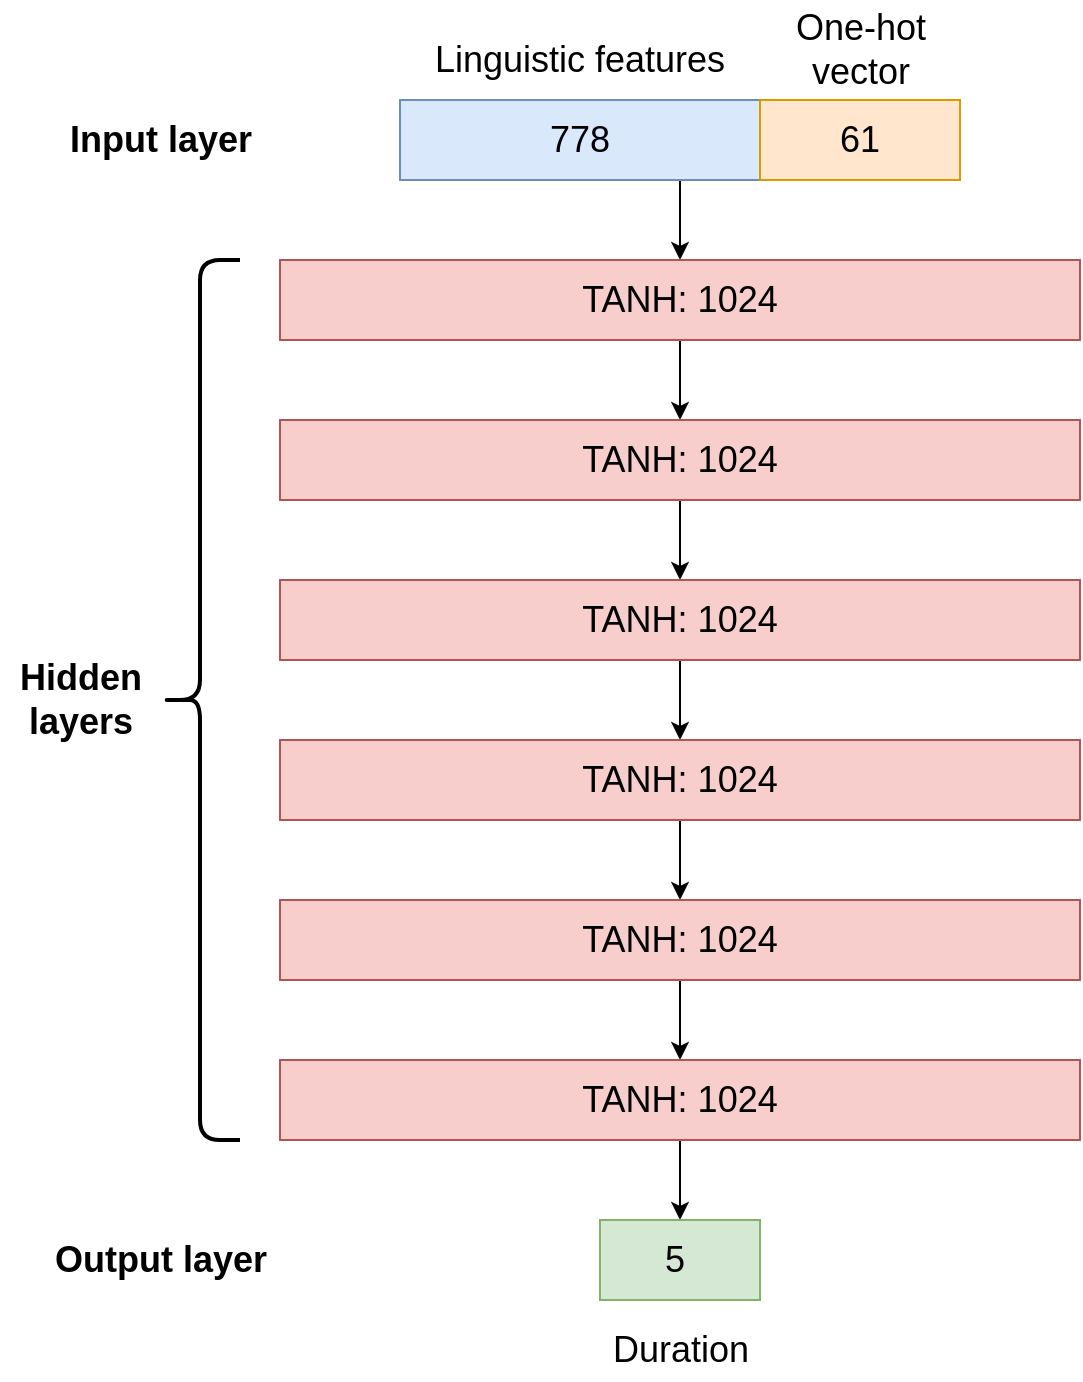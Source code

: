 <mxfile version="13.2.6" type="device"><diagram id="I55tFQNqMCxuvCFCcSa_" name="Page-1"><mxGraphModel dx="1422" dy="800" grid="1" gridSize="10" guides="1" tooltips="1" connect="1" arrows="1" fold="1" page="0" pageScale="1" pageWidth="827" pageHeight="1169" math="0" shadow="0"><root><mxCell id="0"/><mxCell id="1" parent="0"/><mxCell id="ynIn-V9QB6B_TgELilLi-1" style="edgeStyle=orthogonalEdgeStyle;rounded=0;orthogonalLoop=1;jettySize=auto;html=1;exitX=0.5;exitY=1;exitDx=0;exitDy=0;fontSize=18;" edge="1" parent="1" source="ynIn-V9QB6B_TgELilLi-2" target="ynIn-V9QB6B_TgELilLi-4"><mxGeometry relative="1" as="geometry"><Array as="points"><mxPoint x="400" y="160"/></Array></mxGeometry></mxCell><mxCell id="ynIn-V9QB6B_TgELilLi-2" value="778" style="rounded=0;whiteSpace=wrap;html=1;rotation=0;fillColor=#dae8fc;strokeColor=#6c8ebf;fontSize=18;" vertex="1" parent="1"><mxGeometry x="260" y="120" width="180" height="40" as="geometry"/></mxCell><mxCell id="ynIn-V9QB6B_TgELilLi-3" style="edgeStyle=orthogonalEdgeStyle;rounded=0;orthogonalLoop=1;jettySize=auto;html=1;exitX=0.5;exitY=1;exitDx=0;exitDy=0;fontSize=18;" edge="1" parent="1" source="ynIn-V9QB6B_TgELilLi-4" target="ynIn-V9QB6B_TgELilLi-6"><mxGeometry relative="1" as="geometry"/></mxCell><mxCell id="ynIn-V9QB6B_TgELilLi-4" value="TANH: 1024" style="rounded=0;whiteSpace=wrap;html=1;rotation=0;fillColor=#f8cecc;strokeColor=#b85450;fontSize=18;" vertex="1" parent="1"><mxGeometry x="200" y="200" width="400" height="40" as="geometry"/></mxCell><mxCell id="ynIn-V9QB6B_TgELilLi-5" style="edgeStyle=orthogonalEdgeStyle;rounded=0;orthogonalLoop=1;jettySize=auto;html=1;exitX=0.5;exitY=1;exitDx=0;exitDy=0;fontSize=18;" edge="1" parent="1" source="ynIn-V9QB6B_TgELilLi-6" target="ynIn-V9QB6B_TgELilLi-8"><mxGeometry relative="1" as="geometry"/></mxCell><mxCell id="ynIn-V9QB6B_TgELilLi-6" value="TANH: 1024" style="rounded=0;whiteSpace=wrap;html=1;rotation=0;fillColor=#f8cecc;strokeColor=#b85450;fontSize=18;" vertex="1" parent="1"><mxGeometry x="200" y="280" width="400" height="40" as="geometry"/></mxCell><mxCell id="ynIn-V9QB6B_TgELilLi-7" style="edgeStyle=orthogonalEdgeStyle;rounded=0;orthogonalLoop=1;jettySize=auto;html=1;exitX=0.5;exitY=1;exitDx=0;exitDy=0;fontSize=18;" edge="1" parent="1" source="ynIn-V9QB6B_TgELilLi-8" target="ynIn-V9QB6B_TgELilLi-10"><mxGeometry relative="1" as="geometry"/></mxCell><mxCell id="ynIn-V9QB6B_TgELilLi-8" value="TANH: 1024" style="rounded=0;whiteSpace=wrap;html=1;rotation=0;fillColor=#f8cecc;strokeColor=#b85450;fontSize=18;" vertex="1" parent="1"><mxGeometry x="200" y="360" width="400" height="40" as="geometry"/></mxCell><mxCell id="ynIn-V9QB6B_TgELilLi-9" style="edgeStyle=orthogonalEdgeStyle;rounded=0;orthogonalLoop=1;jettySize=auto;html=1;exitX=0.5;exitY=1;exitDx=0;exitDy=0;fontSize=18;" edge="1" parent="1" source="ynIn-V9QB6B_TgELilLi-10" target="ynIn-V9QB6B_TgELilLi-12"><mxGeometry relative="1" as="geometry"/></mxCell><mxCell id="ynIn-V9QB6B_TgELilLi-10" value="TANH: 1024" style="rounded=0;whiteSpace=wrap;html=1;rotation=0;fillColor=#f8cecc;strokeColor=#b85450;fontSize=18;" vertex="1" parent="1"><mxGeometry x="200" y="440" width="400" height="40" as="geometry"/></mxCell><mxCell id="ynIn-V9QB6B_TgELilLi-11" style="edgeStyle=orthogonalEdgeStyle;rounded=0;orthogonalLoop=1;jettySize=auto;html=1;exitX=0.5;exitY=1;exitDx=0;exitDy=0;fontSize=18;" edge="1" parent="1" source="ynIn-V9QB6B_TgELilLi-12" target="ynIn-V9QB6B_TgELilLi-14"><mxGeometry relative="1" as="geometry"/></mxCell><mxCell id="ynIn-V9QB6B_TgELilLi-12" value="TANH: 1024" style="rounded=0;whiteSpace=wrap;html=1;rotation=0;fillColor=#f8cecc;strokeColor=#b85450;fontSize=18;" vertex="1" parent="1"><mxGeometry x="200" y="520" width="400" height="40" as="geometry"/></mxCell><mxCell id="ynIn-V9QB6B_TgELilLi-13" style="edgeStyle=orthogonalEdgeStyle;rounded=0;orthogonalLoop=1;jettySize=auto;html=1;exitX=0.5;exitY=1;exitDx=0;exitDy=0;fontSize=18;" edge="1" parent="1" source="ynIn-V9QB6B_TgELilLi-14" target="ynIn-V9QB6B_TgELilLi-16"><mxGeometry relative="1" as="geometry"/></mxCell><mxCell id="ynIn-V9QB6B_TgELilLi-14" value="TANH: 1024" style="rounded=0;whiteSpace=wrap;html=1;rotation=0;fillColor=#f8cecc;strokeColor=#b85450;fontSize=18;" vertex="1" parent="1"><mxGeometry x="200" y="600" width="400" height="40" as="geometry"/></mxCell><mxCell id="ynIn-V9QB6B_TgELilLi-15" value="Linguistic features&lt;br&gt;" style="text;html=1;strokeColor=none;fillColor=none;align=center;verticalAlign=middle;whiteSpace=wrap;rounded=0;fontSize=18;" vertex="1" parent="1"><mxGeometry x="260" y="90" width="180" height="20" as="geometry"/></mxCell><mxCell id="ynIn-V9QB6B_TgELilLi-16" value="5&amp;nbsp;" style="rounded=0;whiteSpace=wrap;html=1;rotation=0;fillColor=#d5e8d4;strokeColor=#82b366;fontSize=18;" vertex="1" parent="1"><mxGeometry x="360" y="680" width="80" height="40" as="geometry"/></mxCell><mxCell id="ynIn-V9QB6B_TgELilLi-17" value="Duration" style="text;html=1;align=center;verticalAlign=middle;resizable=0;points=[];autosize=1;fontSize=18;" vertex="1" parent="1"><mxGeometry x="360" y="730" width="80" height="30" as="geometry"/></mxCell><mxCell id="ynIn-V9QB6B_TgELilLi-18" value="" style="shape=curlyBracket;whiteSpace=wrap;html=1;rounded=1;fontSize=18;strokeWidth=2;" vertex="1" parent="1"><mxGeometry x="140" y="200" width="40" height="440" as="geometry"/></mxCell><mxCell id="ynIn-V9QB6B_TgELilLi-19" value="Hidden&lt;br&gt;layers" style="text;html=1;align=center;verticalAlign=middle;resizable=0;points=[];autosize=1;fontSize=18;fontStyle=1" vertex="1" parent="1"><mxGeometry x="60" y="395" width="80" height="50" as="geometry"/></mxCell><mxCell id="ynIn-V9QB6B_TgELilLi-20" value="Input layer" style="text;html=1;align=center;verticalAlign=middle;resizable=0;points=[];autosize=1;fontSize=18;fontStyle=1" vertex="1" parent="1"><mxGeometry x="85" y="125" width="110" height="30" as="geometry"/></mxCell><mxCell id="ynIn-V9QB6B_TgELilLi-21" value="Output layer" style="text;html=1;align=center;verticalAlign=middle;resizable=0;points=[];autosize=1;fontSize=18;fontStyle=1" vertex="1" parent="1"><mxGeometry x="80" y="685" width="120" height="30" as="geometry"/></mxCell><mxCell id="ynIn-V9QB6B_TgELilLi-23" value="61" style="rounded=0;whiteSpace=wrap;html=1;fontSize=18;fillColor=#ffe6cc;strokeColor=#d79b00;" vertex="1" parent="1"><mxGeometry x="440" y="120" width="100" height="40" as="geometry"/></mxCell><mxCell id="ynIn-V9QB6B_TgELilLi-24" value="One-hot &lt;br&gt;vector" style="text;html=1;align=center;verticalAlign=middle;resizable=0;points=[];autosize=1;fontSize=18;" vertex="1" parent="1"><mxGeometry x="450" y="70" width="80" height="50" as="geometry"/></mxCell></root></mxGraphModel></diagram></mxfile>